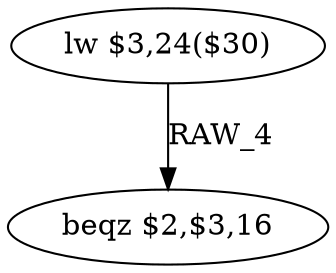 digraph G1 {
node [shape = ellipse];
i0 [label = "lw $3,24($30)"] ;
i0 ->  i1 [label= "RAW_4"];
i1 [label = "beqz $2,$3,16"] ;
}
